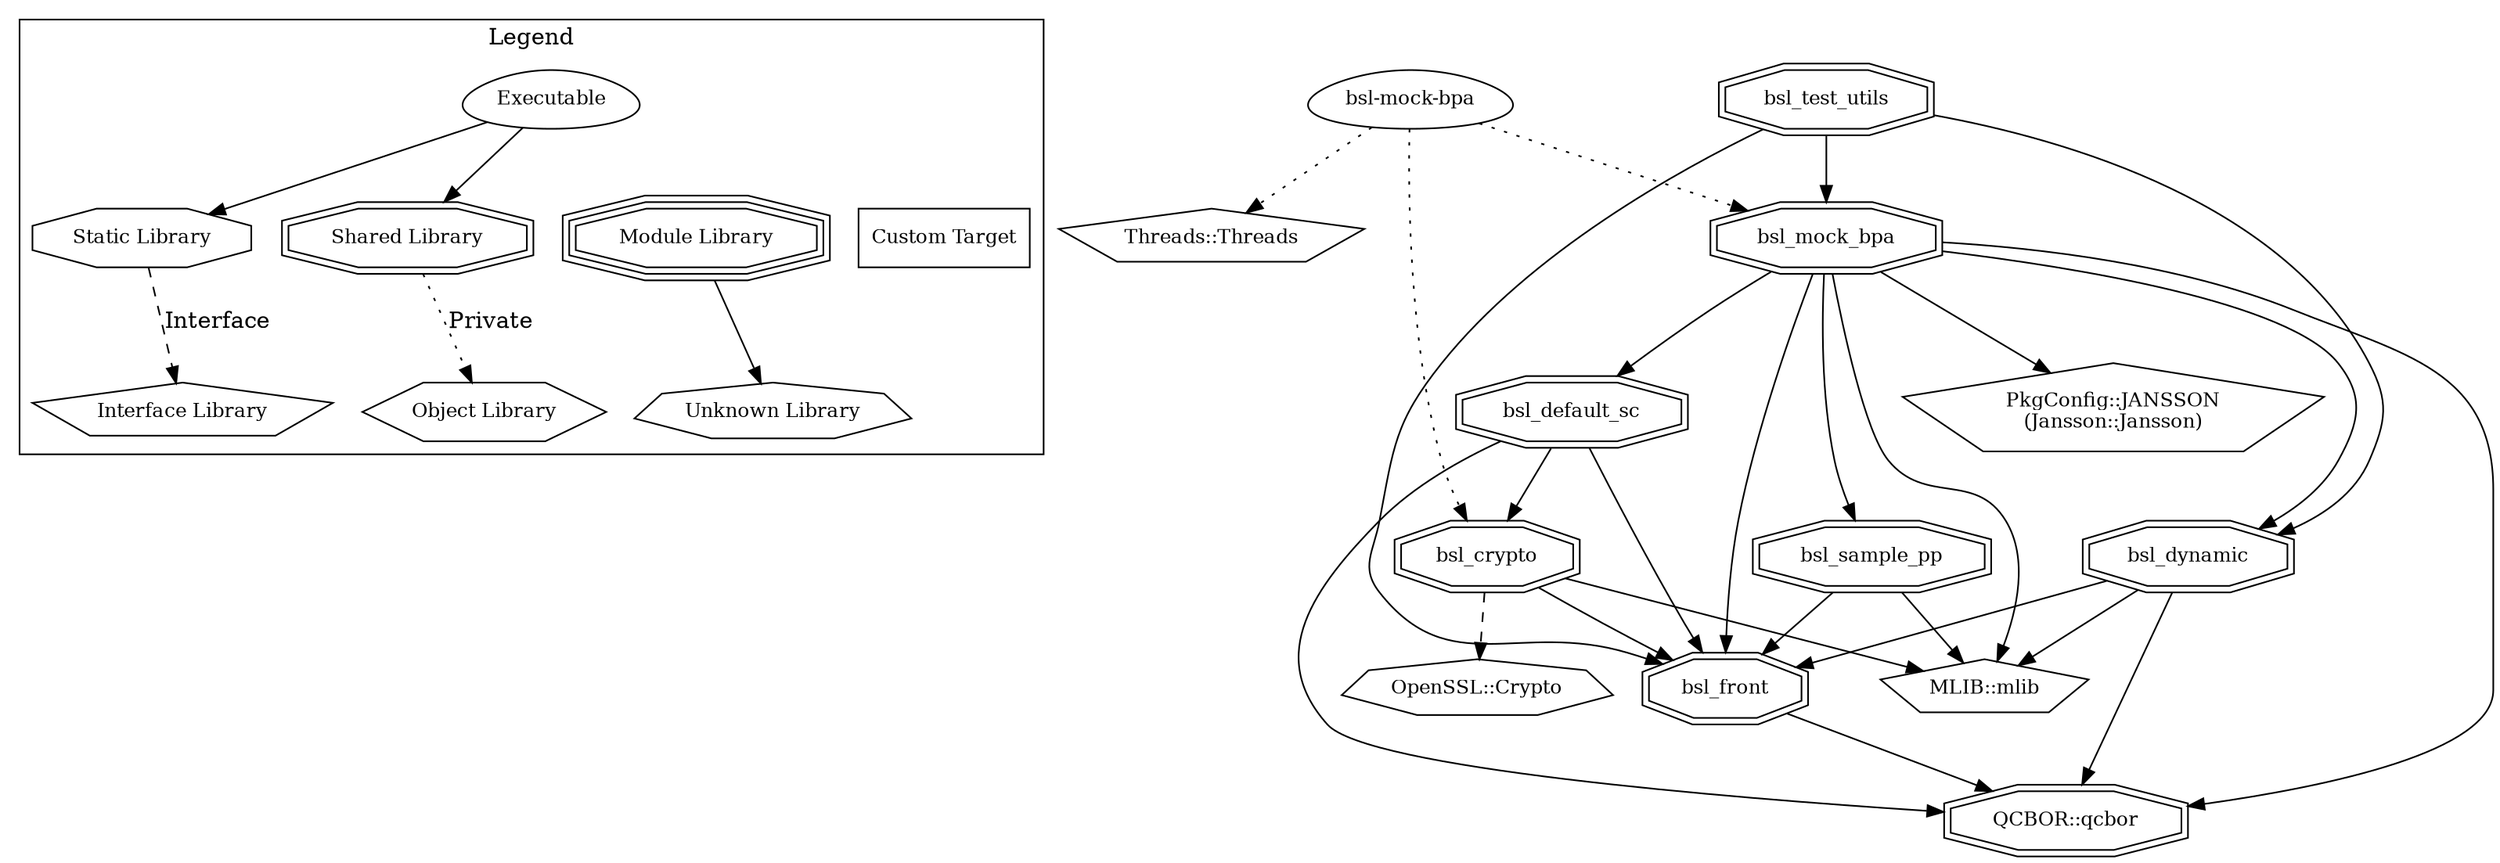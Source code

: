 digraph "bsl" {
node [
  fontsize = "12"
];
subgraph clusterLegend {
  label = "Legend";
  color = black;
  edge [ style = invis ];
  legendNode0 [ label = "Executable", shape = egg ];
  legendNode1 [ label = "Static Library", shape = octagon ];
  legendNode2 [ label = "Shared Library", shape = doubleoctagon ];
  legendNode3 [ label = "Module Library", shape = tripleoctagon ];
  legendNode4 [ label = "Interface Library", shape = pentagon ];
  legendNode5 [ label = "Object Library", shape = hexagon ];
  legendNode6 [ label = "Unknown Library", shape = septagon ];
  legendNode7 [ label = "Custom Target", shape = box ];
  legendNode0 -> legendNode1 [ style = solid ];
  legendNode0 -> legendNode2 [ style = solid ];
  legendNode0 -> legendNode3;
  legendNode1 -> legendNode4 [ label = "Interface", style = dashed ];
  legendNode2 -> legendNode5 [ label = "Private", style = dotted ];
  legendNode3 -> legendNode6 [ style = solid ];
  legendNode0 -> legendNode7;
}
    "node0" [ label = "bsl-mock-bpa", shape = egg ];
    "node1" [ label = "Threads::Threads", shape = pentagon ];
    "node0" -> "node1" [ style = dotted ] // bsl-mock-bpa -> Threads::Threads
    "node2" [ label = "bsl_crypto", shape = doubleoctagon ];
    "node3" [ label = "MLIB::mlib", shape = pentagon ];
    "node2" -> "node3"  // bsl_crypto -> MLIB::mlib
    "node4" [ label = "OpenSSL::Crypto", shape = septagon ];
    "node2" -> "node4" [ style = dashed ] // bsl_crypto -> OpenSSL::Crypto
    "node5" [ label = "bsl_front", shape = doubleoctagon ];
    "node6" [ label = "QCBOR::qcbor", shape = doubleoctagon ];
    "node5" -> "node6"  // bsl_front -> QCBOR::qcbor
    "node2" -> "node5"  // bsl_crypto -> bsl_front
    "node0" -> "node2" [ style = dotted ] // bsl-mock-bpa -> bsl_crypto
    "node7" [ label = "bsl_mock_bpa", shape = doubleoctagon ];
    "node7" -> "node3"  // bsl_mock_bpa -> MLIB::mlib
    "node8" [ label = "PkgConfig::JANSSON\n(Jansson::Jansson)", shape = pentagon ];
    "node7" -> "node8"  // bsl_mock_bpa -> PkgConfig::JANSSON
    "node7" -> "node6"  // bsl_mock_bpa -> QCBOR::qcbor
    "node9" [ label = "bsl_default_sc", shape = doubleoctagon ];
    "node9" -> "node6"  // bsl_default_sc -> QCBOR::qcbor
    "node9" -> "node2"  // bsl_default_sc -> bsl_crypto
    "node9" -> "node5"  // bsl_default_sc -> bsl_front
    "node7" -> "node9"  // bsl_mock_bpa -> bsl_default_sc
    "node10" [ label = "bsl_dynamic", shape = doubleoctagon ];
    "node10" -> "node3"  // bsl_dynamic -> MLIB::mlib
    "node10" -> "node6"  // bsl_dynamic -> QCBOR::qcbor
    "node10" -> "node5"  // bsl_dynamic -> bsl_front
    "node7" -> "node10"  // bsl_mock_bpa -> bsl_dynamic
    "node7" -> "node5"  // bsl_mock_bpa -> bsl_front
    "node11" [ label = "bsl_sample_pp", shape = doubleoctagon ];
    "node11" -> "node3"  // bsl_sample_pp -> MLIB::mlib
    "node11" -> "node5"  // bsl_sample_pp -> bsl_front
    "node7" -> "node11"  // bsl_mock_bpa -> bsl_sample_pp
    "node0" -> "node7" [ style = dotted ] // bsl-mock-bpa -> bsl_mock_bpa
    "node12" [ label = "bsl_test_utils", shape = doubleoctagon ];
    "node12" -> "node10"  // bsl_test_utils -> bsl_dynamic
    "node12" -> "node5"  // bsl_test_utils -> bsl_front
    "node12" -> "node7"  // bsl_test_utils -> bsl_mock_bpa
}
